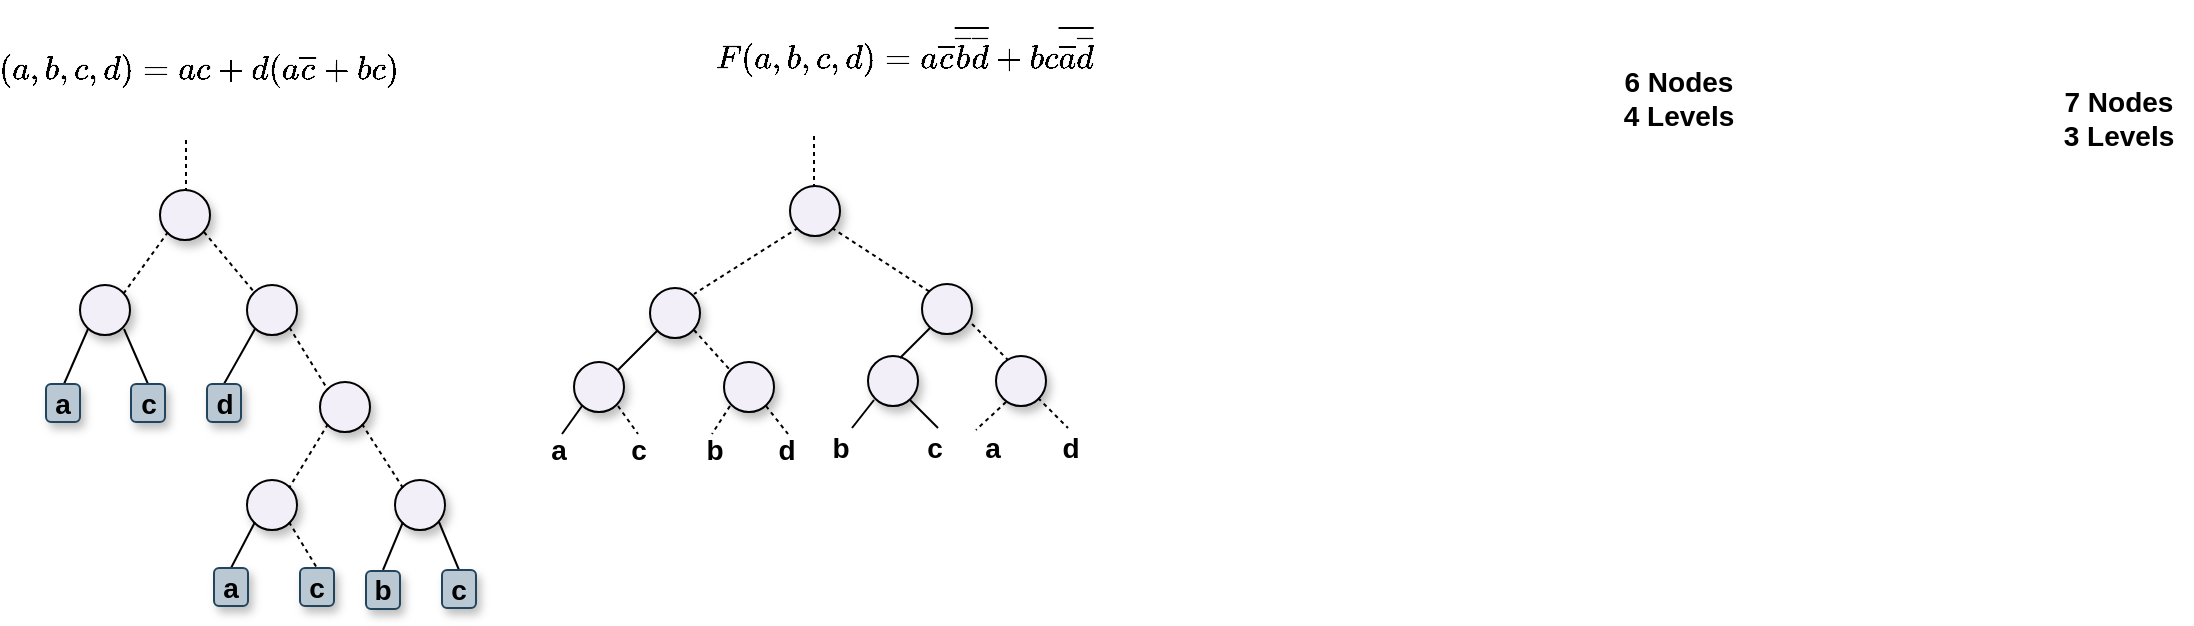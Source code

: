 <mxfile version="24.6.2" type="github">
  <diagram name="页-1" id="ednbWjsgCG6awFk9Pggn">
    <mxGraphModel dx="1253" dy="-518" grid="1" gridSize="10" guides="1" tooltips="1" connect="1" arrows="1" fold="1" page="1" pageScale="1" pageWidth="580" pageHeight="900" math="1" shadow="0">
      <root>
        <mxCell id="0" />
        <mxCell id="1" parent="0" />
        <UserObject label="" tags="背景" id="z0Ip3tdjXtPmr8KX3UQo-1">
          <mxCell style="vsdxID=1000;fillColor=#f2eff8;gradientColor=none;shape=stencil(rVFBDsIwDHtNj5VCK14wxj8ilm0VZZ3SAuX3tAoIBhwQ4mbHjhMlyjZxxJmUgZg47OnsujQqu1HGuGkkdqkgZVtlmz4wDRyOUyd8xuqs6BBONSFLH9QOAxdha6FbcSLvisR5oQEvvfegFXyMgqwxu6g5JEwuTIupHnkgXcbo3uNwyxEpnonmt/Ivi/1nLfhirQIeZ+6d9/KlZ/31LaUkL7XtFQ==);strokeColor=#000000;points=[[0.5,0,0],[0.5,0.5,0],[0.5,0.5,0],[0.5,0.5,0],[1,0.5,0],[0.15,0.85,0],[0.85,0.85,0],[0.85,0.15,0],[0.15,0.15,0]];labelBackgroundColor=none;rounded=0;html=1;whiteSpace=wrap;fontFamily=Helvetica;fontSize=14;shadow=1;" vertex="1" parent="1">
            <mxGeometry x="-483" y="1015" width="25" height="25" as="geometry" />
          </mxCell>
        </UserObject>
        <UserObject label="" tags="背景" id="z0Ip3tdjXtPmr8KX3UQo-2">
          <mxCell style="vsdxID=1002;fillColor=#f2eff8;gradientColor=none;shape=stencil(rVFBDsIwDHtNj5VCK14wxj8ilm0VZZ3SAuX3tAoIBhwQ4mbHjhMlyjZxxJmUgZg47OnsujQqu1HGuGkkdqkgZVtlmz4wDRyOUyd8xuqs6BBONSFLH9QOAxdha6FbcSLvisR5oQEvvfegFXyMgqwxu6g5JEwuTIupHnkgXcbo3uNwyxEpnonmt/Ivi/1nLfhirQIeZ+6d9/KlZ/31LaUkL7XtFQ==);strokeColor=#000000;points=[[0.5,0,0],[0.5,0.5,0],[0.5,0.5,0],[0.5,0.5,0],[1,0.5,0],[0.15,0.85,0],[0.85,0.85,0],[0.85,0.15,0],[0.15,0.15,0]];labelBackgroundColor=none;rounded=0;html=1;whiteSpace=wrap;fontFamily=Helvetica;fontSize=14;shadow=1;" vertex="1" parent="1">
            <mxGeometry x="-523" y="1062.5" width="25" height="25" as="geometry" />
          </mxCell>
        </UserObject>
        <UserObject label="" tags="背景" id="z0Ip3tdjXtPmr8KX3UQo-4">
          <mxCell style="vsdxID=1006;fillColor=#f2eff8;gradientColor=none;shape=stencil(rVFBDsIwDHtNj5VCK14wxj8ilm0VZZ3SAuX3tAoIBhwQ4mbHjhMlyjZxxJmUgZg47OnsujQqu1HGuGkkdqkgZVtlmz4wDRyOUyd8xuqs6BBONSFLH9QOAxdha6FbcSLvisR5oQEvvfegFXyMgqwxu6g5JEwuTIupHnkgXcbo3uNwyxEpnonmt/Ivi/1nLfhirQIeZ+6d9/KlZ/31LaUkL7XtFQ==);strokeColor=#000000;points=[[0.5,0,0],[0.5,0.5,0],[0.5,0.5,0],[0.5,0.5,0],[1,0.5,0],[0.15,0.85,0],[0.85,0.85,0],[0.85,0.15,0],[0.15,0.15,0]];labelBackgroundColor=none;rounded=0;html=1;whiteSpace=wrap;fontFamily=Helvetica;fontSize=14;shadow=1;" vertex="1" parent="1">
            <mxGeometry x="-403" y="1111" width="25" height="25" as="geometry" />
          </mxCell>
        </UserObject>
        <UserObject label="" tags="背景" id="z0Ip3tdjXtPmr8KX3UQo-5">
          <mxCell style="vsdxID=1007;fillColor=#f2eff8;gradientColor=none;shape=stencil(rVFBDsIwDHtNj5VCK14wxj8ilm0VZZ3SAuX3tAoIBhwQ4mbHjhMlyjZxxJmUgZg47OnsujQqu1HGuGkkdqkgZVtlmz4wDRyOUyd8xuqs6BBONSFLH9QOAxdha6FbcSLvisR5oQEvvfegFXyMgqwxu6g5JEwuTIupHnkgXcbo3uNwyxEpnonmt/Ivi/1nLfhirQIeZ+6d9/KlZ/31LaUkL7XtFQ==);strokeColor=#000000;points=[[0.5,0,0],[0.5,0.5,0],[0.5,0.5,0],[0.5,0.5,0],[1,0.5,0],[0.15,0.85,0],[0.85,0.85,0],[0.85,0.15,0],[0.15,0.15,0]];labelBackgroundColor=none;rounded=0;html=1;whiteSpace=wrap;fontFamily=Helvetica;fontSize=14;shadow=1;" vertex="1" parent="1">
            <mxGeometry x="-439.5" y="1160" width="25" height="25" as="geometry" />
          </mxCell>
        </UserObject>
        <UserObject label="" tags="背景" id="z0Ip3tdjXtPmr8KX3UQo-6">
          <mxCell style="vsdxID=1008;fillColor=#f2eff8;gradientColor=none;shape=stencil(rVFBDsIwDHtNj5VCK14wxj8ilm0VZZ3SAuX3tAoIBhwQ4mbHjhMlyjZxxJmUgZg47OnsujQqu1HGuGkkdqkgZVtlmz4wDRyOUyd8xuqs6BBONSFLH9QOAxdha6FbcSLvisR5oQEvvfegFXyMgqwxu6g5JEwuTIupHnkgXcbo3uNwyxEpnonmt/Ivi/1nLfhirQIeZ+6d9/KlZ/31LaUkL7XtFQ==);strokeColor=#000000;points=[[0.5,0,0],[0.5,0.5,0],[0.5,0.5,0],[0.5,0.5,0],[1,0.5,0],[0.15,0.85,0],[0.85,0.85,0],[0.85,0.15,0],[0.15,0.15,0]];labelBackgroundColor=none;rounded=0;html=1;whiteSpace=wrap;fontFamily=Helvetica;fontSize=14;shadow=1;" vertex="1" parent="1">
            <mxGeometry x="-365.5" y="1160" width="25" height="25" as="geometry" />
          </mxCell>
        </UserObject>
        <UserObject label="&lt;div style=&quot;font-size: 14px;&quot;&gt;&lt;font style=&quot;font-size: 14px; color: rgb(0, 0, 0); direction: ltr; letter-spacing: 0px; line-height: 120%; opacity: 1;&quot;&gt;&lt;b style=&quot;font-size: 14px;&quot;&gt;&lt;br style=&quot;font-size: 14px;&quot;&gt;&lt;/b&gt;&lt;/font&gt;&lt;/div&gt;" tags="背景" id="z0Ip3tdjXtPmr8KX3UQo-8">
          <mxCell style="verticalAlign=middle;align=center;overflow=width;vsdxID=1029;fillColor=none;gradientColor=none;shape=stencil(nZBLDoAgDERP0z3SIyjew0SURgSD+Lu9kMZoXLhwN9O+tukAlrNpJg1SzDH4QW/URgNYgZTkjA4UkwJUgGXng+6DX1zLfmoymdXo17xh5zmRJ6Q42BWCfc2oJfdAr+Yv+AP9Cb7OJ3H/2JG1HNGz/84klThPVCc=);strokeColor=none;points=[];labelBackgroundColor=none;rounded=0;html=1;whiteSpace=wrap;fontFamily=Helvetica;fontSize=14;" vertex="1" parent="1">
            <mxGeometry x="-503" y="1106" width="25" height="28" as="geometry" />
          </mxCell>
        </UserObject>
        <UserObject label="&lt;div style=&quot;font-size: 14px;&quot;&gt;&lt;font style=&quot;font-size: 14px; color: rgb(0, 0, 0); direction: ltr; letter-spacing: 0px; line-height: 120%; opacity: 1;&quot;&gt;&lt;b style=&quot;font-size: 14px;&quot;&gt;&lt;br style=&quot;font-size: 14px;&quot;&gt;&lt;/b&gt;&lt;/font&gt;&lt;/div&gt;" tags="背景" id="z0Ip3tdjXtPmr8KX3UQo-9">
          <mxCell style="verticalAlign=middle;align=center;overflow=width;vsdxID=1031;fillColor=none;gradientColor=none;shape=stencil(nZBLDoAgDERP0z3SIyjew0SURgSD+Lu9kMZoXLhwN9O+tukAlrNpJg1SzDH4QW/URgNYgZTkjA4UkwJUgGXng+6DX1zLfmoymdXo17xh5zmRJ6Q42BWCfc2oJfdAr+Yv+AP9Cb7OJ3H/2JG1HNGz/84klThPVCc=);strokeColor=none;points=[];labelBackgroundColor=none;rounded=0;html=1;whiteSpace=wrap;fontFamily=Helvetica;fontSize=14;" vertex="1" parent="1">
            <mxGeometry x="-468" y="1107" width="26" height="28" as="geometry" />
          </mxCell>
        </UserObject>
        <UserObject label="&lt;div style=&quot;font-size: 14px;&quot;&gt;&lt;font style=&quot;font-size: 14px; color: rgb(0, 0, 0); direction: ltr; letter-spacing: 0px; line-height: 120%; opacity: 1;&quot;&gt;&lt;b style=&quot;font-size: 14px;&quot;&gt;&lt;br style=&quot;font-size: 14px;&quot;&gt;&lt;/b&gt;&lt;/font&gt;&lt;/div&gt;" tags="背景" id="z0Ip3tdjXtPmr8KX3UQo-10">
          <mxCell style="verticalAlign=middle;align=center;overflow=width;vsdxID=1032;fillColor=none;gradientColor=none;shape=stencil(nZBLDoAgDERP0z3SIyjew0SURgSD+Lu9kMZoXLhwN9O+tukAlrNpJg1SzDH4QW/URgNYgZTkjA4UkwJUgGXng+6DX1zLfmoymdXo17xh5zmRJ6Q42BWCfc2oJfdAr+Yv+AP9Cb7OJ3H/2JG1HNGz/84klThPVCc=);strokeColor=none;points=[];labelBackgroundColor=none;rounded=0;html=1;whiteSpace=wrap;fontFamily=Helvetica;fontSize=14;" vertex="1" parent="1">
            <mxGeometry x="-462.5" y="1200" width="25" height="28" as="geometry" />
          </mxCell>
        </UserObject>
        <UserObject label="" tags="背景" id="z0Ip3tdjXtPmr8KX3UQo-15">
          <mxCell style="vsdxID=1038;fillColor=#f2eff8;gradientColor=none;shape=stencil(rVFBDsIwDHtNj5VCK14wxj8ilm0VZZ3SAuX3tAoIBhwQ4mbHjhMlyjZxxJmUgZg47OnsujQqu1HGuGkkdqkgZVtlmz4wDRyOUyd8xuqs6BBONSFLH9QOAxdha6FbcSLvisR5oQEvvfegFXyMgqwxu6g5JEwuTIupHnkgXcbo3uNwyxEpnonmt/Ivi/1nLfhirQIeZ+6d9/KlZ/31LaUkL7XtFQ==);strokeColor=#000000;points=[[0.5,0,0],[0.5,0.5,0],[0.5,0.5,0],[0.5,0.5,0],[1,0.5,0],[0.15,0.85,0],[0.85,0.85,0],[0.85,0.15,0],[0.15,0.15,0]];labelBackgroundColor=none;rounded=0;html=1;whiteSpace=wrap;fontFamily=Helvetica;fontSize=14;shadow=1;" vertex="1" parent="1">
            <mxGeometry x="-168" y="1013" width="25" height="25" as="geometry" />
          </mxCell>
        </UserObject>
        <UserObject label="" tags="背景" id="z0Ip3tdjXtPmr8KX3UQo-16">
          <mxCell style="vsdxID=1039;fillColor=#f2eff8;gradientColor=none;shape=stencil(rVFBDsIwDHtNj5VCK14wxj8ilm0VZZ3SAuX3tAoIBhwQ4mbHjhMlyjZxxJmUgZg47OnsujQqu1HGuGkkdqkgZVtlmz4wDRyOUyd8xuqs6BBONSFLH9QOAxdha6FbcSLvisR5oQEvvfegFXyMgqwxu6g5JEwuTIupHnkgXcbo3uNwyxEpnonmt/Ivi/1nLfhirQIeZ+6d9/KlZ/31LaUkL7XtFQ==);strokeColor=#000000;points=[[0.5,0,0],[0.5,0.5,0],[0.5,0.5,0],[0.5,0.5,0],[1,0.5,0],[0.15,0.85,0],[0.85,0.85,0],[0.85,0.15,0],[0.15,0.15,0]];labelBackgroundColor=none;rounded=0;html=1;whiteSpace=wrap;fontFamily=Helvetica;fontSize=14;shadow=1;" vertex="1" parent="1">
            <mxGeometry x="-238" y="1064" width="25" height="25" as="geometry" />
          </mxCell>
        </UserObject>
        <UserObject label="" tags="背景" id="z0Ip3tdjXtPmr8KX3UQo-17">
          <mxCell style="vsdxID=1040;fillColor=#f2eff8;gradientColor=none;shape=stencil(rVFBDsIwDHtNj5VCK14wxj8ilm0VZZ3SAuX3tAoIBhwQ4mbHjhMlyjZxxJmUgZg47OnsujQqu1HGuGkkdqkgZVtlmz4wDRyOUyd8xuqs6BBONSFLH9QOAxdha6FbcSLvisR5oQEvvfegFXyMgqwxu6g5JEwuTIupHnkgXcbo3uNwyxEpnonmt/Ivi/1nLfhirQIeZ+6d9/KlZ/31LaUkL7XtFQ==);strokeColor=#000000;points=[[0.5,0,0],[0.5,0.5,0],[0.5,0.5,0],[0.5,0.5,0],[1,0.5,0],[0.15,0.85,0],[0.85,0.85,0],[0.85,0.15,0],[0.15,0.15,0]];labelBackgroundColor=none;rounded=0;html=1;whiteSpace=wrap;fontFamily=Helvetica;fontSize=14;shadow=1;" vertex="1" parent="1">
            <mxGeometry x="-102" y="1062" width="25" height="25" as="geometry" />
          </mxCell>
        </UserObject>
        <UserObject label="" tags="背景" id="z0Ip3tdjXtPmr8KX3UQo-18">
          <mxCell style="vsdxID=1041;fillColor=#f2eff8;gradientColor=none;shape=stencil(rVFBDsIwDHtNj5VCK14wxj8ilm0VZZ3SAuX3tAoIBhwQ4mbHjhMlyjZxxJmUgZg47OnsujQqu1HGuGkkdqkgZVtlmz4wDRyOUyd8xuqs6BBONSFLH9QOAxdha6FbcSLvisR5oQEvvfegFXyMgqwxu6g5JEwuTIupHnkgXcbo3uNwyxEpnonmt/Ivi/1nLfhirQIeZ+6d9/KlZ/31LaUkL7XtFQ==);strokeColor=#000000;points=[[0.5,0,0],[0.5,0.5,0],[0.5,0.5,0],[0.5,0.5,0],[1,0.5,0],[0.15,0.85,0],[0.85,0.85,0],[0.85,0.15,0],[0.15,0.15,0]];labelBackgroundColor=none;rounded=0;html=1;whiteSpace=wrap;fontFamily=Helvetica;fontSize=14;shadow=1;" vertex="1" parent="1">
            <mxGeometry x="-65" y="1098" width="25" height="25" as="geometry" />
          </mxCell>
        </UserObject>
        <UserObject label="" tags="背景" id="z0Ip3tdjXtPmr8KX3UQo-19">
          <mxCell style="vsdxID=1042;fillColor=#f2eff8;gradientColor=none;shape=stencil(rVFBDsIwDHtNj5VCK14wxj8ilm0VZZ3SAuX3tAoIBhwQ4mbHjhMlyjZxxJmUgZg47OnsujQqu1HGuGkkdqkgZVtlmz4wDRyOUyd8xuqs6BBONSFLH9QOAxdha6FbcSLvisR5oQEvvfegFXyMgqwxu6g5JEwuTIupHnkgXcbo3uNwyxEpnonmt/Ivi/1nLfhirQIeZ+6d9/KlZ/31LaUkL7XtFQ==);strokeColor=#000000;points=[[0.5,0,0],[0.5,0.5,0],[0.5,0.5,0],[0.5,0.5,0],[1,0.5,0],[0.15,0.85,0],[0.85,0.85,0],[0.85,0.15,0],[0.15,0.15,0]];labelBackgroundColor=none;rounded=0;html=1;whiteSpace=wrap;fontFamily=Helvetica;fontSize=14;shadow=1;" vertex="1" parent="1">
            <mxGeometry x="-129" y="1098" width="25" height="25" as="geometry" />
          </mxCell>
        </UserObject>
        <UserObject label="" tags="背景" id="z0Ip3tdjXtPmr8KX3UQo-20">
          <mxCell style="vsdxID=1043;fillColor=#f2eff8;gradientColor=none;shape=stencil(rVFBDsIwDHtNj5VCK14wxj8ilm0VZZ3SAuX3tAoIBhwQ4mbHjhMlyjZxxJmUgZg47OnsujQqu1HGuGkkdqkgZVtlmz4wDRyOUyd8xuqs6BBONSFLH9QOAxdha6FbcSLvisR5oQEvvfegFXyMgqwxu6g5JEwuTIupHnkgXcbo3uNwyxEpnonmt/Ivi/1nLfhirQIeZ+6d9/KlZ/31LaUkL7XtFQ==);strokeColor=#000000;points=[[0.5,0,0],[0.5,0.5,0],[0.5,0.5,0],[0.5,0.5,0],[1,0.5,0],[0.15,0.85,0],[0.85,0.85,0],[0.85,0.15,0],[0.15,0.15,0]];labelBackgroundColor=none;rounded=0;html=1;whiteSpace=wrap;fontFamily=Helvetica;fontSize=14;shadow=1;" vertex="1" parent="1">
            <mxGeometry x="-276" y="1101" width="25" height="25" as="geometry" />
          </mxCell>
        </UserObject>
        <UserObject label="" tags="背景" id="z0Ip3tdjXtPmr8KX3UQo-21">
          <mxCell style="vsdxID=1046;edgeStyle=none;dashed=1;dashPattern=2.00 2.00;startArrow=none;endArrow=none;startSize=5;endSize=5;strokeColor=#000000;spacingTop=0;spacingBottom=0;spacingLeft=0;spacingRight=0;verticalAlign=middle;html=1;labelBackgroundColor=#FFFFFF;rounded=0;fontFamily=Helvetica;fontSize=14;" edge="1" parent="1">
            <mxGeometry relative="1" as="geometry">
              <Array as="points" />
              <mxPoint x="-77" y="1082" as="sourcePoint" />
              <mxPoint x="-59" y="1100" as="targetPoint" />
            </mxGeometry>
          </mxCell>
        </UserObject>
        <UserObject label="" tags="背景" id="z0Ip3tdjXtPmr8KX3UQo-22">
          <mxCell style="vsdxID=1048;edgeStyle=none;dashed=1;dashPattern=2.00 2.00;startArrow=none;endArrow=none;startSize=5;endSize=5;strokeColor=#000000;spacingTop=0;spacingBottom=0;spacingLeft=0;spacingRight=0;verticalAlign=middle;html=1;labelBackgroundColor=#FFFFFF;rounded=0;fontFamily=Helvetica;fontSize=14;" edge="1" parent="1">
            <mxGeometry relative="1" as="geometry">
              <Array as="points" />
              <mxPoint x="-60" y="1121" as="sourcePoint" />
              <mxPoint x="-75" y="1135" as="targetPoint" />
            </mxGeometry>
          </mxCell>
        </UserObject>
        <UserObject label="&lt;div style=&quot;font-size: 14px;&quot;&gt;&lt;font style=&quot;font-size: 14px; color: rgb(0, 0, 0); direction: ltr; letter-spacing: 0px; line-height: 120%; opacity: 1;&quot;&gt;&lt;b style=&quot;font-size: 14px;&quot;&gt;a&lt;br style=&quot;font-size: 14px;&quot;&gt;&lt;/b&gt;&lt;/font&gt;&lt;/div&gt;" tags="背景" id="z0Ip3tdjXtPmr8KX3UQo-23">
          <mxCell style="verticalAlign=middle;align=center;overflow=width;vsdxID=1060;fillColor=none;gradientColor=none;shape=stencil(nZBLDoAgDERP0z3SIyjew0SURgSD+Lu9kMZoXLhwN9O+tukAlrNpJg1SzDH4QW/URgNYgZTkjA4UkwJUgGXng+6DX1zLfmoymdXo17xh5zmRJ6Q42BWCfc2oJfdAr+Yv+AP9Cb7OJ3H/2JG1HNGz/84klThPVCc=);strokeColor=none;points=[];labelBackgroundColor=none;rounded=0;html=1;whiteSpace=wrap;fontFamily=Helvetica;fontSize=14;" vertex="1" parent="1">
            <mxGeometry x="-79" y="1130" width="25" height="28" as="geometry" />
          </mxCell>
        </UserObject>
        <UserObject label="&lt;div style=&quot;font-size: 14px;&quot;&gt;&lt;font style=&quot;font-size: 14px; color: rgb(0, 0, 0); direction: ltr; letter-spacing: 0px; line-height: 120%; opacity: 1;&quot;&gt;&lt;b style=&quot;font-size: 14px;&quot;&gt;a&lt;br style=&quot;font-size: 14px;&quot;&gt;&lt;/b&gt;&lt;/font&gt;&lt;/div&gt;" tags="背景" id="z0Ip3tdjXtPmr8KX3UQo-24">
          <mxCell style="verticalAlign=middle;align=center;overflow=width;vsdxID=1061;fillColor=none;gradientColor=none;shape=stencil(nZBLDoAgDERP0z3SIyjew0SURgSD+Lu9kMZoXLhwN9O+tukAlrNpJg1SzDH4QW/URgNYgZTkjA4UkwJUgGXng+6DX1zLfmoymdXo17xh5zmRJ6Q42BWCfc2oJfdAr+Yv+AP9Cb7OJ3H/2JG1HNGz/84klThPVCc=);strokeColor=none;points=[];labelBackgroundColor=none;rounded=0;html=1;whiteSpace=wrap;fontFamily=Helvetica;fontSize=14;" vertex="1" parent="1">
            <mxGeometry x="-296" y="1131" width="25" height="28" as="geometry" />
          </mxCell>
        </UserObject>
        <UserObject label="&lt;div style=&quot;font-size: 14px;&quot;&gt;&lt;font style=&quot;font-size: 14px; color: rgb(0, 0, 0); direction: ltr; letter-spacing: 0px; line-height: 120%; opacity: 1;&quot;&gt;&lt;b style=&quot;font-size: 14px;&quot;&gt;b&lt;br style=&quot;font-size: 14px;&quot;&gt;&lt;/b&gt;&lt;/font&gt;&lt;/div&gt;" tags="背景" id="z0Ip3tdjXtPmr8KX3UQo-25">
          <mxCell style="verticalAlign=middle;align=center;overflow=width;vsdxID=1064;fillColor=none;gradientColor=none;shape=stencil(nZBLDoAgDERP0z3SIyjew0SURgSD+Lu9kMZoXLhwN9O+tukAlrNpJg1SzDH4QW/URgNYgZTkjA4UkwJUgGXng+6DX1zLfmoymdXo17xh5zmRJ6Q42BWCfc2oJfdAr+Yv+AP9Cb7OJ3H/2JG1HNGz/84klThPVCc=);strokeColor=none;points=[];labelBackgroundColor=none;rounded=0;html=1;whiteSpace=wrap;fontFamily=Helvetica;fontSize=14;" vertex="1" parent="1">
            <mxGeometry x="-155" y="1130" width="25" height="28" as="geometry" />
          </mxCell>
        </UserObject>
        <UserObject label="&lt;div style=&quot;font-size: 14px;&quot;&gt;&lt;font style=&quot;font-size: 14px; color: rgb(0, 0, 0); direction: ltr; letter-spacing: 0px; line-height: 120%; opacity: 1;&quot;&gt;&lt;b style=&quot;font-size: 14px;&quot;&gt;c&lt;br style=&quot;font-size: 14px;&quot;&gt;&lt;/b&gt;&lt;/font&gt;&lt;/div&gt;" tags="背景" id="z0Ip3tdjXtPmr8KX3UQo-26">
          <mxCell style="verticalAlign=middle;align=center;overflow=width;vsdxID=1065;fillColor=none;gradientColor=none;shape=stencil(nZBLDoAgDERP0z3SIyjew0SURgSD+Lu9kMZoXLhwN9O+tukAlrNpJg1SzDH4QW/URgNYgZTkjA4UkwJUgGXng+6DX1zLfmoymdXo17xh5zmRJ6Q42BWCfc2oJfdAr+Yv+AP9Cb7OJ3H/2JG1HNGz/84klThPVCc=);strokeColor=none;points=[];labelBackgroundColor=none;rounded=0;html=1;whiteSpace=wrap;fontFamily=Helvetica;fontSize=14;" vertex="1" parent="1">
            <mxGeometry x="-108" y="1130" width="25" height="28" as="geometry" />
          </mxCell>
        </UserObject>
        <UserObject label="&lt;div style=&quot;font-size: 14px;&quot;&gt;&lt;font style=&quot;font-size: 14px; color: rgb(0, 0, 0); direction: ltr; letter-spacing: 0px; line-height: 120%; opacity: 1;&quot;&gt;&lt;b style=&quot;font-size: 14px;&quot;&gt;d&lt;br style=&quot;font-size: 14px;&quot;&gt;&lt;/b&gt;&lt;/font&gt;&lt;/div&gt;" tags="背景" id="z0Ip3tdjXtPmr8KX3UQo-27">
          <mxCell style="verticalAlign=middle;align=center;overflow=width;vsdxID=1066;fillColor=none;gradientColor=none;shape=stencil(nZBLDoAgDERP0z3SIyjew0SURgSD+Lu9kMZoXLhwN9O+tukAlrNpJg1SzDH4QW/URgNYgZTkjA4UkwJUgGXng+6DX1zLfmoymdXo17xh5zmRJ6Q42BWCfc2oJfdAr+Yv+AP9Cb7OJ3H/2JG1HNGz/84klThPVCc=);strokeColor=none;points=[];labelBackgroundColor=none;rounded=0;html=1;whiteSpace=wrap;fontFamily=Helvetica;fontSize=14;" vertex="1" parent="1">
            <mxGeometry x="-40" y="1130" width="25" height="28" as="geometry" />
          </mxCell>
        </UserObject>
        <UserObject label="&lt;div style=&quot;font-size: 14px;&quot;&gt;&lt;font style=&quot;font-size: 14px; color: rgb(0, 0, 0); direction: ltr; letter-spacing: 0px; line-height: 120%; opacity: 1;&quot;&gt;&lt;b style=&quot;font-size: 14px;&quot;&gt;c&lt;br style=&quot;font-size: 14px;&quot;&gt;&lt;/b&gt;&lt;/font&gt;&lt;/div&gt;" tags="背景" id="z0Ip3tdjXtPmr8KX3UQo-28">
          <mxCell style="verticalAlign=middle;align=center;overflow=width;vsdxID=1067;fillColor=none;gradientColor=none;shape=stencil(nZBLDoAgDERP0z3SIyjew0SURgSD+Lu9kMZoXLhwN9O+tukAlrNpJg1SzDH4QW/URgNYgZTkjA4UkwJUgGXng+6DX1zLfmoymdXo17xh5zmRJ6Q42BWCfc2oJfdAr+Yv+AP9Cb7OJ3H/2JG1HNGz/84klThPVCc=);strokeColor=none;points=[];labelBackgroundColor=none;rounded=0;html=1;whiteSpace=wrap;fontFamily=Helvetica;fontSize=14;" vertex="1" parent="1">
            <mxGeometry x="-256" y="1131" width="25" height="28" as="geometry" />
          </mxCell>
        </UserObject>
        <UserObject label="" tags="背景" id="z0Ip3tdjXtPmr8KX3UQo-30">
          <mxCell style="vsdxID=1069;fillColor=#f2eff8;gradientColor=none;shape=stencil(rVFBDsIwDHtNj5VCK14wxj8ilm0VZZ3SAuX3tAoIBhwQ4mbHjhMlyjZxxJmUgZg47OnsujQqu1HGuGkkdqkgZVtlmz4wDRyOUyd8xuqs6BBONSFLH9QOAxdha6FbcSLvisR5oQEvvfegFXyMgqwxu6g5JEwuTIupHnkgXcbo3uNwyxEpnonmt/Ivi/1nLfhirQIeZ+6d9/KlZ/31LaUkL7XtFQ==);strokeColor=#000000;points=[[0.5,0,0],[0.5,0.5,0],[0.5,0.5,0],[0.5,0.5,0],[1,0.5,0],[0.15,0.85,0],[0.85,0.85,0],[0.85,0.15,0],[0.15,0.15,0]];labelBackgroundColor=none;rounded=0;html=1;whiteSpace=wrap;fontFamily=Helvetica;fontSize=14;shadow=1;" vertex="1" parent="1">
            <mxGeometry x="-201" y="1101" width="25" height="25" as="geometry" />
          </mxCell>
        </UserObject>
        <UserObject label="&lt;div style=&quot;font-size: 14px;&quot;&gt;&lt;font style=&quot;font-size: 14px; color: rgb(0, 0, 0); direction: ltr; letter-spacing: 0px; line-height: 120%; opacity: 1;&quot;&gt;&lt;b style=&quot;font-size: 14px;&quot;&gt;d&lt;br style=&quot;font-size: 14px;&quot;&gt;&lt;/b&gt;&lt;/font&gt;&lt;/div&gt;" tags="背景" id="z0Ip3tdjXtPmr8KX3UQo-31">
          <mxCell style="verticalAlign=middle;align=center;overflow=width;vsdxID=1072;fillColor=none;gradientColor=none;shape=stencil(nZBLDoAgDERP0z3SIyjew0SURgSD+Lu9kMZoXLhwN9O+tukAlrNpJg1SzDH4QW/URgNYgZTkjA4UkwJUgGXng+6DX1zLfmoymdXo17xh5zmRJ6Q42BWCfc2oJfdAr+Yv+AP9Cb7OJ3H/2JG1HNGz/84klThPVCc=);strokeColor=none;points=[];labelBackgroundColor=none;rounded=0;html=1;whiteSpace=wrap;fontFamily=Helvetica;fontSize=14;" vertex="1" parent="1">
            <mxGeometry x="-182" y="1131" width="25" height="28" as="geometry" />
          </mxCell>
        </UserObject>
        <UserObject label="&lt;div style=&quot;font-size: 14px;&quot;&gt;&lt;font style=&quot;font-size: 14px; color: rgb(0, 0, 0); direction: ltr; letter-spacing: 0px; line-height: 120%; opacity: 1;&quot;&gt;&lt;b style=&quot;font-size: 14px;&quot;&gt;b&lt;br style=&quot;font-size: 14px;&quot;&gt;&lt;/b&gt;&lt;/font&gt;&lt;/div&gt;" tags="背景" id="z0Ip3tdjXtPmr8KX3UQo-32">
          <mxCell style="verticalAlign=middle;align=center;overflow=width;vsdxID=1073;fillColor=none;gradientColor=none;shape=stencil(nZBLDoAgDERP0z3SIyjew0SURgSD+Lu9kMZoXLhwN9O+tukAlrNpJg1SzDH4QW/URgNYgZTkjA4UkwJUgGXng+6DX1zLfmoymdXo17xh5zmRJ6Q42BWCfc2oJfdAr+Yv+AP9Cb7OJ3H/2JG1HNGz/84klThPVCc=);strokeColor=none;points=[];labelBackgroundColor=none;rounded=0;html=1;whiteSpace=wrap;fontFamily=Helvetica;fontSize=14;" vertex="1" parent="1">
            <mxGeometry x="-218" y="1131" width="25" height="28" as="geometry" />
          </mxCell>
        </UserObject>
        <mxCell id="z0Ip3tdjXtPmr8KX3UQo-35" style="fontFamily=Helvetica;fontSize=14;" vertex="1" parent="1">
          <mxGeometry x="-169" y="1137" as="geometry" />
        </mxCell>
        <UserObject label="" tags="背景" id="z0Ip3tdjXtPmr8KX3UQo-36">
          <mxCell style="vsdxID=1071;edgeStyle=none;dashed=1;dashPattern=2.00 2.00;startArrow=none;endArrow=none;startSize=5;endSize=5;strokeColor=#000000;spacingTop=0;spacingBottom=0;spacingLeft=0;spacingRight=0;verticalAlign=middle;html=1;labelBackgroundColor=#FFFFFF;rounded=0;exitX=0.84;exitY=0.88;exitDx=0;exitDy=0;exitPerimeter=0;fontFamily=Helvetica;fontSize=14;" edge="1" parent="1" source="z0Ip3tdjXtPmr8KX3UQo-30" target="z0Ip3tdjXtPmr8KX3UQo-35">
            <mxGeometry relative="1" as="geometry">
              <Array as="points" />
            </mxGeometry>
          </mxCell>
        </UserObject>
        <mxCell id="z0Ip3tdjXtPmr8KX3UQo-37" value="&lt;div style=&quot;font-size: 14px;&quot;&gt;&lt;/div&gt;" style="text;vsdxID=1071;edgeStyle=none;dashed=1;dashPattern=2.00 2.00;startArrow=none;endArrow=none;startSize=5;endSize=5;strokeColor=none;spacingTop=0;spacingBottom=0;spacingLeft=0;spacingRight=0;verticalAlign=middle;html=1;labelBackgroundColor=#FFFFFF;rounded=0;align=center;overflow=width;fillColor=none;gradientColor=none;whiteSpace=wrap;;html=1;;rotation=54.068;fontFamily=Helvetica;fontSize=14;" vertex="1" parent="z0Ip3tdjXtPmr8KX3UQo-36">
          <mxGeometry width="17.95" height="1" relative="1" as="geometry">
            <mxPoint x="-5.975" y="-1.5" as="offset" />
          </mxGeometry>
        </mxCell>
        <mxCell id="z0Ip3tdjXtPmr8KX3UQo-38" style="fontFamily=Helvetica;fontSize=14;" vertex="1" parent="1">
          <mxGeometry x="-207" y="1137" as="geometry" />
        </mxCell>
        <UserObject label="" tags="背景" id="z0Ip3tdjXtPmr8KX3UQo-39">
          <mxCell style="vsdxID=1070;edgeStyle=none;dashed=1;dashPattern=2.00 2.00;startArrow=none;endArrow=none;startSize=5;endSize=5;strokeColor=#000000;spacingTop=0;spacingBottom=0;spacingLeft=0;spacingRight=0;verticalAlign=middle;html=1;labelBackgroundColor=#FFFFFF;rounded=0;exitX=0.12;exitY=0.88;exitDx=0;exitDy=0;exitPerimeter=0;fontFamily=Helvetica;fontSize=14;" edge="1" parent="1" source="z0Ip3tdjXtPmr8KX3UQo-30" target="z0Ip3tdjXtPmr8KX3UQo-38">
            <mxGeometry relative="1" as="geometry">
              <Array as="points" />
            </mxGeometry>
          </mxCell>
        </UserObject>
        <mxCell id="z0Ip3tdjXtPmr8KX3UQo-40" style="fontFamily=Helvetica;fontSize=14;" vertex="1" parent="1">
          <mxGeometry x="-113" y="1099" as="geometry" />
        </mxCell>
        <UserObject label="" tags="背景" id="z0Ip3tdjXtPmr8KX3UQo-41">
          <mxCell style="vsdxID=1062;edgeStyle=none;startArrow=none;endArrow=none;startSize=5;endSize=5;strokeColor=#000000;spacingTop=0;spacingBottom=0;spacingLeft=0;spacingRight=0;verticalAlign=middle;html=1;labelBackgroundColor=#FFFFFF;rounded=0;exitX=0.16;exitY=0.88;exitDx=0;exitDy=0;exitPerimeter=0;fontFamily=Helvetica;fontSize=14;" edge="1" parent="1" source="z0Ip3tdjXtPmr8KX3UQo-17" target="z0Ip3tdjXtPmr8KX3UQo-40">
            <mxGeometry relative="1" as="geometry">
              <Array as="points" />
            </mxGeometry>
          </mxCell>
        </UserObject>
        <UserObject label="" tags="背景" id="z0Ip3tdjXtPmr8KX3UQo-42">
          <mxCell style="vsdxID=1054;edgeStyle=none;dashed=1;dashPattern=2.00 2.00;startArrow=none;endArrow=none;startSize=5;endSize=5;strokeColor=#000000;spacingTop=0;spacingBottom=0;spacingLeft=0;spacingRight=0;verticalAlign=middle;html=1;labelBackgroundColor=#FFFFFF;rounded=0;exitX=0.88;exitY=0.84;exitDx=0;exitDy=0;exitPerimeter=0;entryX=0.12;entryY=0.16;entryDx=0;entryDy=0;entryPerimeter=0;fontFamily=Helvetica;fontSize=14;" edge="1" parent="1" source="z0Ip3tdjXtPmr8KX3UQo-16" target="z0Ip3tdjXtPmr8KX3UQo-30">
            <mxGeometry relative="1" as="geometry">
              <Array as="points" />
            </mxGeometry>
          </mxCell>
        </UserObject>
        <UserObject label="" tags="背景" id="z0Ip3tdjXtPmr8KX3UQo-43">
          <mxCell style="vsdxID=1053;edgeStyle=none;startArrow=none;endArrow=none;startSize=5;endSize=5;strokeColor=#000000;spacingTop=0;spacingBottom=0;spacingLeft=0;spacingRight=0;verticalAlign=middle;html=1;labelBackgroundColor=#FFFFFF;rounded=0;exitX=0.16;exitY=0.84;exitDx=0;exitDy=0;exitPerimeter=0;entryX=0.88;entryY=0.16;entryDx=0;entryDy=0;entryPerimeter=0;fontFamily=Helvetica;fontSize=14;" edge="1" parent="1" source="z0Ip3tdjXtPmr8KX3UQo-16" target="z0Ip3tdjXtPmr8KX3UQo-20">
            <mxGeometry relative="1" as="geometry">
              <Array as="points" />
            </mxGeometry>
          </mxCell>
        </UserObject>
        <mxCell id="z0Ip3tdjXtPmr8KX3UQo-44" style="fontFamily=Helvetica;fontSize=14;" vertex="1" parent="1">
          <mxGeometry x="-244" y="1137" as="geometry" />
        </mxCell>
        <UserObject label="" tags="背景" id="z0Ip3tdjXtPmr8KX3UQo-45">
          <mxCell style="vsdxID=1052;edgeStyle=none;dashed=1;dashPattern=2.00 2.00;startArrow=none;endArrow=none;startSize=5;endSize=5;strokeColor=#000000;spacingTop=0;spacingBottom=0;spacingLeft=0;spacingRight=0;verticalAlign=middle;html=1;labelBackgroundColor=#FFFFFF;rounded=0;exitX=0.88;exitY=0.88;exitDx=0;exitDy=0;exitPerimeter=0;fontFamily=Helvetica;fontSize=14;" edge="1" parent="1" source="z0Ip3tdjXtPmr8KX3UQo-20" target="z0Ip3tdjXtPmr8KX3UQo-44">
            <mxGeometry relative="1" as="geometry">
              <Array as="points" />
            </mxGeometry>
          </mxCell>
        </UserObject>
        <mxCell id="z0Ip3tdjXtPmr8KX3UQo-46" value="&lt;div style=&quot;font-size: 14px;&quot;&gt;&lt;/div&gt;" style="text;vsdxID=1052;edgeStyle=none;dashed=1;dashPattern=2.00 2.00;startArrow=none;endArrow=none;startSize=5;endSize=5;strokeColor=none;spacingTop=0;spacingBottom=0;spacingLeft=0;spacingRight=0;verticalAlign=middle;html=1;labelBackgroundColor=#FFFFFF;rounded=0;align=center;overflow=width;fillColor=none;gradientColor=none;whiteSpace=wrap;;html=1;;rotation=54.068;fontFamily=Helvetica;fontSize=14;" vertex="1" parent="z0Ip3tdjXtPmr8KX3UQo-45">
          <mxGeometry width="17.95" height="1" relative="1" as="geometry">
            <mxPoint x="-5.975" y="-1.5" as="offset" />
          </mxGeometry>
        </mxCell>
        <mxCell id="z0Ip3tdjXtPmr8KX3UQo-47" style="fontFamily=Helvetica;fontSize=14;" vertex="1" parent="1">
          <mxGeometry x="-282" y="1137" as="geometry" />
        </mxCell>
        <UserObject label="" tags="背景" id="z0Ip3tdjXtPmr8KX3UQo-48">
          <mxCell style="vsdxID=1051;edgeStyle=none;startArrow=none;endArrow=none;startSize=5;endSize=5;strokeColor=#000000;spacingTop=0;spacingBottom=0;spacingLeft=0;spacingRight=0;verticalAlign=middle;html=1;labelBackgroundColor=#FFFFFF;rounded=0;exitX=0.16;exitY=0.88;exitDx=0;exitDy=0;exitPerimeter=0;fontFamily=Helvetica;fontSize=14;" edge="1" parent="1" source="z0Ip3tdjXtPmr8KX3UQo-20" target="z0Ip3tdjXtPmr8KX3UQo-47">
            <mxGeometry relative="1" as="geometry">
              <Array as="points" />
            </mxGeometry>
          </mxCell>
        </UserObject>
        <mxCell id="z0Ip3tdjXtPmr8KX3UQo-49" style="fontFamily=Helvetica;fontSize=14;" vertex="1" parent="1">
          <mxGeometry x="-137" y="1134" as="geometry" />
        </mxCell>
        <UserObject label="" tags="背景" id="z0Ip3tdjXtPmr8KX3UQo-50">
          <mxCell style="vsdxID=1050;edgeStyle=none;startArrow=none;endArrow=none;startSize=5;endSize=5;strokeColor=#000000;spacingTop=0;spacingBottom=0;spacingLeft=0;spacingRight=0;verticalAlign=middle;html=1;labelBackgroundColor=#FFFFFF;rounded=0;exitX=0.12;exitY=0.88;exitDx=0;exitDy=0;exitPerimeter=0;fontFamily=Helvetica;fontSize=14;" edge="1" parent="1" source="z0Ip3tdjXtPmr8KX3UQo-19" target="z0Ip3tdjXtPmr8KX3UQo-49">
            <mxGeometry relative="1" as="geometry">
              <Array as="points" />
            </mxGeometry>
          </mxCell>
        </UserObject>
        <mxCell id="z0Ip3tdjXtPmr8KX3UQo-51" style="fontFamily=Helvetica;fontSize=14;" vertex="1" parent="1">
          <mxGeometry x="-94" y="1134" as="geometry" />
        </mxCell>
        <UserObject label="" tags="背景" id="z0Ip3tdjXtPmr8KX3UQo-52">
          <mxCell style="vsdxID=1049;edgeStyle=none;startArrow=none;endArrow=none;startSize=5;endSize=5;strokeColor=#000000;spacingTop=0;spacingBottom=0;spacingLeft=0;spacingRight=0;verticalAlign=middle;html=1;labelBackgroundColor=#FFFFFF;rounded=0;exitX=0.84;exitY=0.88;exitDx=0;exitDy=0;exitPerimeter=0;fontFamily=Helvetica;fontSize=14;" edge="1" parent="1" source="z0Ip3tdjXtPmr8KX3UQo-19" target="z0Ip3tdjXtPmr8KX3UQo-51">
            <mxGeometry relative="1" as="geometry">
              <Array as="points" />
            </mxGeometry>
          </mxCell>
        </UserObject>
        <mxCell id="z0Ip3tdjXtPmr8KX3UQo-53" style="fontFamily=Helvetica;fontSize=14;" vertex="1" parent="1">
          <mxGeometry x="-29" y="1134" as="geometry" />
        </mxCell>
        <UserObject label="" tags="背景" id="z0Ip3tdjXtPmr8KX3UQo-54">
          <mxCell style="vsdxID=1047;edgeStyle=none;dashed=1;dashPattern=2.00 2.00;startArrow=none;endArrow=none;startSize=5;endSize=5;strokeColor=#000000;spacingTop=0;spacingBottom=0;spacingLeft=0;spacingRight=0;verticalAlign=middle;html=1;labelBackgroundColor=#FFFFFF;rounded=0;exitX=0.84;exitY=0.84;exitDx=0;exitDy=0;exitPerimeter=0;fontFamily=Helvetica;fontSize=14;" edge="1" parent="1" source="z0Ip3tdjXtPmr8KX3UQo-18" target="z0Ip3tdjXtPmr8KX3UQo-53">
            <mxGeometry relative="1" as="geometry">
              <Array as="points" />
            </mxGeometry>
          </mxCell>
        </UserObject>
        <UserObject label="" tags="背景" id="z0Ip3tdjXtPmr8KX3UQo-55">
          <mxCell style="vsdxID=1045;edgeStyle=none;dashed=1;dashPattern=2.00 2.00;startArrow=none;endArrow=none;startSize=5;endSize=5;strokeColor=#000000;spacingTop=0;spacingBottom=0;spacingLeft=0;spacingRight=0;verticalAlign=middle;html=1;labelBackgroundColor=#FFFFFF;rounded=0;exitX=0.84;exitY=0.84;exitDx=0;exitDy=0;exitPerimeter=0;entryX=0.16;entryY=0.16;entryDx=0;entryDy=0;entryPerimeter=0;fontFamily=Helvetica;fontSize=14;" edge="1" parent="1" source="z0Ip3tdjXtPmr8KX3UQo-15" target="z0Ip3tdjXtPmr8KX3UQo-17">
            <mxGeometry relative="1" as="geometry">
              <Array as="points" />
            </mxGeometry>
          </mxCell>
        </UserObject>
        <UserObject label="" tags="背景" id="z0Ip3tdjXtPmr8KX3UQo-56">
          <mxCell style="vsdxID=1044;edgeStyle=none;dashed=1;dashPattern=2.00 2.00;startArrow=none;endArrow=none;startSize=5;endSize=5;strokeColor=#000000;spacingTop=0;spacingBottom=0;spacingLeft=0;spacingRight=0;verticalAlign=middle;html=1;labelBackgroundColor=#FFFFFF;rounded=0;exitX=0.16;exitY=0.84;exitDx=0;exitDy=0;exitPerimeter=0;entryX=0.88;entryY=0.12;entryDx=0;entryDy=0;entryPerimeter=0;fontFamily=Helvetica;fontSize=14;" edge="1" parent="1" source="z0Ip3tdjXtPmr8KX3UQo-15" target="z0Ip3tdjXtPmr8KX3UQo-16">
            <mxGeometry relative="1" as="geometry">
              <Array as="points" />
            </mxGeometry>
          </mxCell>
        </UserObject>
        <mxCell id="z0Ip3tdjXtPmr8KX3UQo-57" style="fontFamily=Helvetica;fontSize=14;" vertex="1" parent="1">
          <mxGeometry x="-156" y="988" as="geometry" />
        </mxCell>
        <UserObject label="" tags="背景" id="z0Ip3tdjXtPmr8KX3UQo-58">
          <mxCell style="vsdxID=1037;edgeStyle=none;dashed=1;dashPattern=2.00 2.00;startArrow=none;endArrow=none;startSize=5;endSize=5;strokeColor=#000000;spacingTop=0;spacingBottom=0;spacingLeft=0;spacingRight=0;verticalAlign=middle;html=1;labelBackgroundColor=#FFFFFF;rounded=0;entryX=0.48;entryY=0;entryDx=0;entryDy=0;entryPerimeter=0;fontFamily=Helvetica;fontSize=14;" edge="1" parent="1" source="z0Ip3tdjXtPmr8KX3UQo-57" target="z0Ip3tdjXtPmr8KX3UQo-15">
            <mxGeometry relative="1" as="geometry">
              <Array as="points" />
            </mxGeometry>
          </mxCell>
        </UserObject>
        <mxCell id="z0Ip3tdjXtPmr8KX3UQo-59" style="fontFamily=Helvetica;fontSize=14;" vertex="1" parent="1">
          <mxGeometry x="-451" y="1112" as="geometry" />
        </mxCell>
        <UserObject label="" tags="背景" id="z0Ip3tdjXtPmr8KX3UQo-60">
          <mxCell style="vsdxID=1030;edgeStyle=none;startArrow=none;endArrow=none;startSize=5;endSize=5;strokeColor=#000000;spacingTop=0;spacingBottom=0;spacingLeft=0;spacingRight=0;verticalAlign=middle;html=1;labelBackgroundColor=#FFFFFF;rounded=0;exitX=0.16;exitY=0.88;exitDx=0;exitDy=0;exitPerimeter=0;fontFamily=Helvetica;fontSize=14;" edge="1" parent="1" target="z0Ip3tdjXtPmr8KX3UQo-59">
            <mxGeometry relative="1" as="geometry">
              <Array as="points" />
              <mxPoint x="-435.52" y="1084.5" as="sourcePoint" />
            </mxGeometry>
          </mxCell>
        </UserObject>
        <mxCell id="z0Ip3tdjXtPmr8KX3UQo-61" style="fontFamily=Helvetica;fontSize=14;" vertex="1" parent="1">
          <mxGeometry x="-489" y="1112" as="geometry" />
        </mxCell>
        <UserObject label="" tags="背景" id="z0Ip3tdjXtPmr8KX3UQo-62">
          <mxCell style="vsdxID=1023;edgeStyle=none;startArrow=none;endArrow=none;startSize=5;endSize=5;strokeColor=#000000;spacingTop=0;spacingBottom=0;spacingLeft=0;spacingRight=0;verticalAlign=middle;html=1;labelBackgroundColor=#FFFFFF;rounded=0;exitX=0.88;exitY=0.88;exitDx=0;exitDy=0;exitPerimeter=0;fontFamily=Helvetica;fontSize=14;" edge="1" parent="1" source="z0Ip3tdjXtPmr8KX3UQo-2" target="z0Ip3tdjXtPmr8KX3UQo-61">
            <mxGeometry relative="1" as="geometry">
              <Array as="points" />
            </mxGeometry>
          </mxCell>
        </UserObject>
        <mxCell id="z0Ip3tdjXtPmr8KX3UQo-63" style="fontFamily=Helvetica;fontSize=14;" vertex="1" parent="1">
          <mxGeometry x="-531" y="1112" as="geometry" />
        </mxCell>
        <UserObject label="" tags="背景" id="z0Ip3tdjXtPmr8KX3UQo-64">
          <mxCell style="vsdxID=1022;edgeStyle=none;startArrow=none;endArrow=none;startSize=5;endSize=5;strokeColor=#000000;spacingTop=0;spacingBottom=0;spacingLeft=0;spacingRight=0;verticalAlign=middle;html=1;labelBackgroundColor=#FFFFFF;rounded=0;exitX=0.16;exitY=0.88;exitDx=0;exitDy=0;exitPerimeter=0;fontFamily=Helvetica;fontSize=14;" edge="1" parent="1" source="z0Ip3tdjXtPmr8KX3UQo-2" target="z0Ip3tdjXtPmr8KX3UQo-63">
            <mxGeometry relative="1" as="geometry">
              <Array as="points" />
            </mxGeometry>
          </mxCell>
        </UserObject>
        <mxCell id="z0Ip3tdjXtPmr8KX3UQo-65" style="fontFamily=Helvetica;fontSize=14;" vertex="1" parent="1">
          <mxGeometry x="-333.5" y="1205" as="geometry" />
        </mxCell>
        <UserObject label="" tags="背景" id="z0Ip3tdjXtPmr8KX3UQo-66">
          <mxCell style="vsdxID=1021;edgeStyle=none;startArrow=none;endArrow=none;startSize=5;endSize=5;strokeColor=#000000;spacingTop=0;spacingBottom=0;spacingLeft=0;spacingRight=0;verticalAlign=middle;html=1;labelBackgroundColor=#FFFFFF;rounded=0;exitX=0.88;exitY=0.84;exitDx=0;exitDy=0;exitPerimeter=0;fontFamily=Helvetica;fontSize=14;" edge="1" parent="1" source="z0Ip3tdjXtPmr8KX3UQo-6" target="z0Ip3tdjXtPmr8KX3UQo-65">
            <mxGeometry relative="1" as="geometry">
              <Array as="points" />
            </mxGeometry>
          </mxCell>
        </UserObject>
        <mxCell id="z0Ip3tdjXtPmr8KX3UQo-67" value="&lt;div style=&quot;font-size: 14px;&quot;&gt;&lt;/div&gt;" style="text;vsdxID=1021;edgeStyle=none;startArrow=none;endArrow=none;startSize=5;endSize=5;strokeColor=none;spacingTop=0;spacingBottom=0;spacingLeft=0;spacingRight=0;verticalAlign=middle;html=1;labelBackgroundColor=#FFFFFF;rounded=0;align=center;overflow=width;fillColor=none;gradientColor=none;whiteSpace=wrap;;html=1;;rotation=54.068;fontFamily=Helvetica;fontSize=14;" vertex="1" parent="z0Ip3tdjXtPmr8KX3UQo-66">
          <mxGeometry width="17.95" height="1" relative="1" as="geometry">
            <mxPoint x="-5.975" y="-1.5" as="offset" />
          </mxGeometry>
        </mxCell>
        <mxCell id="z0Ip3tdjXtPmr8KX3UQo-68" style="fontFamily=Helvetica;fontSize=14;" vertex="1" parent="1">
          <mxGeometry x="-371.5" y="1205" as="geometry" />
        </mxCell>
        <UserObject label="" tags="背景" id="z0Ip3tdjXtPmr8KX3UQo-69">
          <mxCell style="vsdxID=1020;edgeStyle=none;startArrow=none;endArrow=none;startSize=5;endSize=5;strokeColor=#000000;spacingTop=0;spacingBottom=0;spacingLeft=0;spacingRight=0;verticalAlign=middle;html=1;labelBackgroundColor=#FFFFFF;rounded=0;exitX=0.16;exitY=0.84;exitDx=0;exitDy=0;exitPerimeter=0;fontFamily=Helvetica;fontSize=14;" edge="1" parent="1" source="z0Ip3tdjXtPmr8KX3UQo-6" target="z0Ip3tdjXtPmr8KX3UQo-68">
            <mxGeometry relative="1" as="geometry">
              <Array as="points" />
            </mxGeometry>
          </mxCell>
        </UserObject>
        <mxCell id="z0Ip3tdjXtPmr8KX3UQo-70" style="fontFamily=Helvetica;fontSize=14;" vertex="1" parent="1">
          <mxGeometry x="-447.5" y="1204" as="geometry" />
        </mxCell>
        <UserObject label="" tags="背景" id="z0Ip3tdjXtPmr8KX3UQo-71">
          <mxCell style="vsdxID=1019;edgeStyle=none;startArrow=none;endArrow=none;startSize=5;endSize=5;strokeColor=#000000;spacingTop=0;spacingBottom=0;spacingLeft=0;spacingRight=0;verticalAlign=middle;html=1;labelBackgroundColor=#FFFFFF;rounded=0;exitX=0.16;exitY=0.84;exitDx=0;exitDy=0;exitPerimeter=0;fontFamily=Helvetica;fontSize=14;" edge="1" parent="1" source="z0Ip3tdjXtPmr8KX3UQo-5" target="z0Ip3tdjXtPmr8KX3UQo-70">
            <mxGeometry relative="1" as="geometry">
              <Array as="points" />
            </mxGeometry>
          </mxCell>
        </UserObject>
        <mxCell id="z0Ip3tdjXtPmr8KX3UQo-72" style="fontFamily=Helvetica;fontSize=14;" vertex="1" parent="1">
          <mxGeometry x="-404.5" y="1204" as="geometry" />
        </mxCell>
        <UserObject label="" tags="背景" id="z0Ip3tdjXtPmr8KX3UQo-73">
          <mxCell style="vsdxID=1018;edgeStyle=none;dashed=1;dashPattern=2.00 2.00;startArrow=none;endArrow=none;startSize=5;endSize=5;strokeColor=#000000;spacingTop=0;spacingBottom=0;spacingLeft=0;spacingRight=0;verticalAlign=middle;html=1;labelBackgroundColor=#FFFFFF;rounded=0;exitX=0.84;exitY=0.84;exitDx=0;exitDy=0;exitPerimeter=0;fontFamily=Helvetica;fontSize=14;" edge="1" parent="1" source="z0Ip3tdjXtPmr8KX3UQo-5" target="z0Ip3tdjXtPmr8KX3UQo-72">
            <mxGeometry relative="1" as="geometry">
              <Array as="points" />
            </mxGeometry>
          </mxCell>
        </UserObject>
        <UserObject label="" tags="背景" id="z0Ip3tdjXtPmr8KX3UQo-74">
          <mxCell style="vsdxID=1017;edgeStyle=none;dashed=1;dashPattern=2.00 2.00;startArrow=none;endArrow=none;startSize=5;endSize=5;strokeColor=#000000;spacingTop=0;spacingBottom=0;spacingLeft=0;spacingRight=0;verticalAlign=middle;html=1;labelBackgroundColor=#FFFFFF;rounded=0;exitX=0.16;exitY=0.84;exitDx=0;exitDy=0;exitPerimeter=0;entryX=0.84;entryY=0.16;entryDx=0;entryDy=0;entryPerimeter=0;fontFamily=Helvetica;fontSize=14;" edge="1" parent="1" source="z0Ip3tdjXtPmr8KX3UQo-4" target="z0Ip3tdjXtPmr8KX3UQo-5">
            <mxGeometry relative="1" as="geometry">
              <Array as="points" />
            </mxGeometry>
          </mxCell>
        </UserObject>
        <UserObject label="" tags="背景" id="z0Ip3tdjXtPmr8KX3UQo-75">
          <mxCell style="vsdxID=1016;edgeStyle=none;dashed=1;dashPattern=2.00 2.00;startArrow=none;endArrow=none;startSize=5;endSize=5;strokeColor=#000000;spacingTop=0;spacingBottom=0;spacingLeft=0;spacingRight=0;verticalAlign=middle;html=1;labelBackgroundColor=#FFFFFF;rounded=0;exitX=0.84;exitY=0.84;exitDx=0;exitDy=0;exitPerimeter=0;entryX=0.16;entryY=0.16;entryDx=0;entryDy=0;entryPerimeter=0;fontFamily=Helvetica;fontSize=14;" edge="1" parent="1" source="z0Ip3tdjXtPmr8KX3UQo-4" target="z0Ip3tdjXtPmr8KX3UQo-6">
            <mxGeometry relative="1" as="geometry">
              <Array as="points" />
            </mxGeometry>
          </mxCell>
        </UserObject>
        <mxCell id="z0Ip3tdjXtPmr8KX3UQo-76" style="fontFamily=Helvetica;fontSize=14;" vertex="1" parent="1">
          <mxGeometry x="-470" y="990" as="geometry" />
        </mxCell>
        <UserObject label="" tags="背景" id="z0Ip3tdjXtPmr8KX3UQo-77">
          <mxCell style="vsdxID=1012;edgeStyle=none;dashed=1;dashPattern=2.00 2.00;startArrow=none;endArrow=none;startSize=5;endSize=5;strokeColor=#000000;spacingTop=0;spacingBottom=0;spacingLeft=0;spacingRight=0;verticalAlign=middle;html=1;labelBackgroundColor=#ffffff;rounded=0;entryX=0.52;entryY=0;entryDx=0;entryDy=0;entryPerimeter=0;fontFamily=Helvetica;fontSize=14;" edge="1" parent="1" target="z0Ip3tdjXtPmr8KX3UQo-1">
            <mxGeometry relative="1" as="geometry">
              <Array as="points" />
              <mxPoint x="-470" y="990" as="sourcePoint" />
            </mxGeometry>
          </mxCell>
        </UserObject>
        <UserObject label="" tags="背景" id="z0Ip3tdjXtPmr8KX3UQo-78">
          <mxCell style="vsdxID=1013;edgeStyle=none;dashed=1;dashPattern=2.00 2.00;startArrow=none;endArrow=none;startSize=5;endSize=5;strokeColor=#000000;spacingTop=0;spacingBottom=0;spacingLeft=0;spacingRight=0;verticalAlign=middle;html=1;labelBackgroundColor=#FFFFFF;rounded=0;exitX=0.16;exitY=0.84;exitDx=0;exitDy=0;exitPerimeter=0;entryX=0.88;entryY=0.16;entryDx=0;entryDy=0;entryPerimeter=0;fontFamily=Helvetica;fontSize=14;" edge="1" parent="1" source="z0Ip3tdjXtPmr8KX3UQo-1" target="z0Ip3tdjXtPmr8KX3UQo-2">
            <mxGeometry relative="1" as="geometry">
              <Array as="points" />
            </mxGeometry>
          </mxCell>
        </UserObject>
        <UserObject label="" tags="背景" id="z0Ip3tdjXtPmr8KX3UQo-79">
          <mxCell style="vsdxID=1014;edgeStyle=none;dashed=1;dashPattern=2.00 2.00;startArrow=none;endArrow=none;startSize=5;endSize=5;strokeColor=#000000;spacingTop=0;spacingBottom=0;spacingLeft=0;spacingRight=0;verticalAlign=middle;html=1;labelBackgroundColor=#FFFFFF;rounded=0;exitX=0.88;exitY=0.84;exitDx=0;exitDy=0;exitPerimeter=0;entryX=0.16;entryY=0.16;entryDx=0;entryDy=0;entryPerimeter=0;fontFamily=Helvetica;fontSize=14;" edge="1" parent="1" source="z0Ip3tdjXtPmr8KX3UQo-1">
            <mxGeometry relative="1" as="geometry">
              <Array as="points" />
              <mxPoint x="-435.52" y="1066.5" as="targetPoint" />
            </mxGeometry>
          </mxCell>
        </UserObject>
        <UserObject label="" tags="背景" id="z0Ip3tdjXtPmr8KX3UQo-80">
          <mxCell style="vsdxID=1015;edgeStyle=none;dashed=1;dashPattern=2.00 2.00;startArrow=none;endArrow=none;startSize=5;endSize=5;strokeColor=#000000;spacingTop=0;spacingBottom=0;spacingLeft=0;spacingRight=0;verticalAlign=middle;html=1;labelBackgroundColor=#FFFFFF;rounded=0;exitX=0.85;exitY=0.85;exitDx=0;exitDy=0;exitPerimeter=0;entryX=0.16;entryY=0.16;entryDx=0;entryDy=0;entryPerimeter=0;fontFamily=Helvetica;fontSize=14;" edge="1" parent="1" source="z0Ip3tdjXtPmr8KX3UQo-107" target="z0Ip3tdjXtPmr8KX3UQo-4">
            <mxGeometry relative="1" as="geometry">
              <Array as="points" />
              <mxPoint x="-415.36" y="1084.5" as="sourcePoint" />
            </mxGeometry>
          </mxCell>
        </UserObject>
        <mxCell id="z0Ip3tdjXtPmr8KX3UQo-81" value="&lt;font style=&quot;font-size: 14px;&quot;&gt;&lt;b style=&quot;font-size: 14px;&quot;&gt;6 Nodes&lt;/b&gt;&lt;/font&gt;&lt;div style=&quot;font-size: 14px;&quot;&gt;&lt;font style=&quot;font-size: 14px;&quot;&gt;&lt;b style=&quot;font-size: 14px;&quot;&gt;4 Levels&lt;/b&gt;&lt;/font&gt;&lt;/div&gt;" style="text;html=1;align=center;verticalAlign=middle;whiteSpace=wrap;rounded=0;fontFamily=Helvetica;fontSize=14;" vertex="1" parent="1">
          <mxGeometry x="240" y="950" width="73" height="38" as="geometry" />
        </mxCell>
        <mxCell id="z0Ip3tdjXtPmr8KX3UQo-83" value="&lt;font style=&quot;font-size: 14px;&quot;&gt;&lt;b style=&quot;font-size: 14px;&quot;&gt;7 Nodes&lt;/b&gt;&lt;/font&gt;&lt;div style=&quot;font-size: 14px;&quot;&gt;&lt;font style=&quot;font-size: 14px;&quot;&gt;&lt;b style=&quot;font-size: 14px;&quot;&gt;3 Levels&lt;/b&gt;&lt;/font&gt;&lt;/div&gt;" style="text;html=1;align=center;verticalAlign=middle;whiteSpace=wrap;rounded=0;fontFamily=Helvetica;fontSize=14;" vertex="1" parent="1">
          <mxGeometry x="460" y="960" width="73" height="38" as="geometry" />
        </mxCell>
        <mxCell id="z0Ip3tdjXtPmr8KX3UQo-87" value="&lt;font style=&quot;font-size: 14px;&quot;&gt;$$F(a,b,c,d) = ac + d (a\overline{c} + bc)$$&lt;/font&gt;" style="text;html=1;align=center;verticalAlign=middle;whiteSpace=wrap;rounded=0;" vertex="1" parent="1">
          <mxGeometry x="-562.5" y="940" width="185" height="30" as="geometry" />
        </mxCell>
        <mxCell id="z0Ip3tdjXtPmr8KX3UQo-89" value="&lt;font style=&quot;font-size: 14px;&quot;&gt;&lt;b&gt;$$F(a,b,c,d) = a\overline{c}\overline{\overline{b}\overline{d}}&amp;nbsp;+ bc\overline{\overline{a}\overline{d}}$$&lt;/b&gt;&lt;/font&gt;" style="text;html=1;align=center;verticalAlign=middle;whiteSpace=wrap;rounded=0;" vertex="1" parent="1">
          <mxGeometry x="-203" y="930" width="185" height="30" as="geometry" />
        </mxCell>
        <mxCell id="z0Ip3tdjXtPmr8KX3UQo-106" value="&lt;b&gt;&lt;font style=&quot;font-size: 14px;&quot;&gt;a&lt;/font&gt;&lt;/b&gt;" style="rounded=1;whiteSpace=wrap;html=1;fillColor=#bac8d3;strokeColor=#23445d;shadow=1;" vertex="1" parent="1">
          <mxGeometry x="-540" y="1112" width="17" height="19" as="geometry" />
        </mxCell>
        <UserObject label="" tags="背景" id="z0Ip3tdjXtPmr8KX3UQo-107">
          <mxCell style="vsdxID=1002;fillColor=#f2eff8;gradientColor=none;shape=stencil(rVFBDsIwDHtNj5VCK14wxj8ilm0VZZ3SAuX3tAoIBhwQ4mbHjhMlyjZxxJmUgZg47OnsujQqu1HGuGkkdqkgZVtlmz4wDRyOUyd8xuqs6BBONSFLH9QOAxdha6FbcSLvisR5oQEvvfegFXyMgqwxu6g5JEwuTIupHnkgXcbo3uNwyxEpnonmt/Ivi/1nLfhirQIeZ+6d9/KlZ/31LaUkL7XtFQ==);strokeColor=#000000;points=[[0.5,0,0],[0.5,0.5,0],[0.5,0.5,0],[0.5,0.5,0],[1,0.5,0],[0.15,0.85,0],[0.85,0.85,0],[0.85,0.15,0],[0.15,0.15,0]];labelBackgroundColor=none;rounded=0;html=1;whiteSpace=wrap;fontFamily=Helvetica;fontSize=14;shadow=1;" vertex="1" parent="1">
            <mxGeometry x="-439.5" y="1062.5" width="25" height="25" as="geometry" />
          </mxCell>
        </UserObject>
        <mxCell id="z0Ip3tdjXtPmr8KX3UQo-108" value="&lt;b&gt;&lt;font style=&quot;font-size: 14px;&quot;&gt;c&lt;/font&gt;&lt;/b&gt;" style="rounded=1;whiteSpace=wrap;html=1;fillColor=#bac8d3;strokeColor=#23445d;shadow=1;" vertex="1" parent="1">
          <mxGeometry x="-497.5" y="1112" width="17" height="19" as="geometry" />
        </mxCell>
        <mxCell id="z0Ip3tdjXtPmr8KX3UQo-109" value="&lt;b&gt;&lt;font style=&quot;font-size: 14px;&quot;&gt;d&lt;/font&gt;&lt;/b&gt;" style="rounded=1;whiteSpace=wrap;html=1;fillColor=#bac8d3;strokeColor=#23445d;shadow=1;" vertex="1" parent="1">
          <mxGeometry x="-459.5" y="1112" width="17" height="19" as="geometry" />
        </mxCell>
        <mxCell id="z0Ip3tdjXtPmr8KX3UQo-110" value="&lt;b&gt;&lt;font style=&quot;font-size: 14px;&quot;&gt;a&lt;/font&gt;&lt;/b&gt;" style="rounded=1;whiteSpace=wrap;html=1;fillColor=#bac8d3;strokeColor=#23445d;shadow=1;" vertex="1" parent="1">
          <mxGeometry x="-456" y="1204" width="17" height="19" as="geometry" />
        </mxCell>
        <mxCell id="z0Ip3tdjXtPmr8KX3UQo-111" value="&lt;b&gt;&lt;font style=&quot;font-size: 14px;&quot;&gt;c&lt;/font&gt;&lt;/b&gt;" style="rounded=1;whiteSpace=wrap;html=1;fillColor=#bac8d3;strokeColor=#23445d;shadow=1;" vertex="1" parent="1">
          <mxGeometry x="-413" y="1204" width="17" height="19" as="geometry" />
        </mxCell>
        <mxCell id="z0Ip3tdjXtPmr8KX3UQo-112" value="&lt;b&gt;&lt;font style=&quot;font-size: 14px;&quot;&gt;b&lt;/font&gt;&lt;/b&gt;" style="rounded=1;whiteSpace=wrap;html=1;fillColor=#bac8d3;strokeColor=#23445d;shadow=1;" vertex="1" parent="1">
          <mxGeometry x="-380" y="1205.5" width="17" height="19" as="geometry" />
        </mxCell>
        <mxCell id="z0Ip3tdjXtPmr8KX3UQo-114" value="&lt;b&gt;&lt;font style=&quot;font-size: 14px;&quot;&gt;c&lt;/font&gt;&lt;/b&gt;" style="rounded=1;whiteSpace=wrap;html=1;fillColor=#bac8d3;strokeColor=#23445d;shadow=1;" vertex="1" parent="1">
          <mxGeometry x="-342" y="1205" width="17" height="19" as="geometry" />
        </mxCell>
      </root>
    </mxGraphModel>
  </diagram>
</mxfile>
